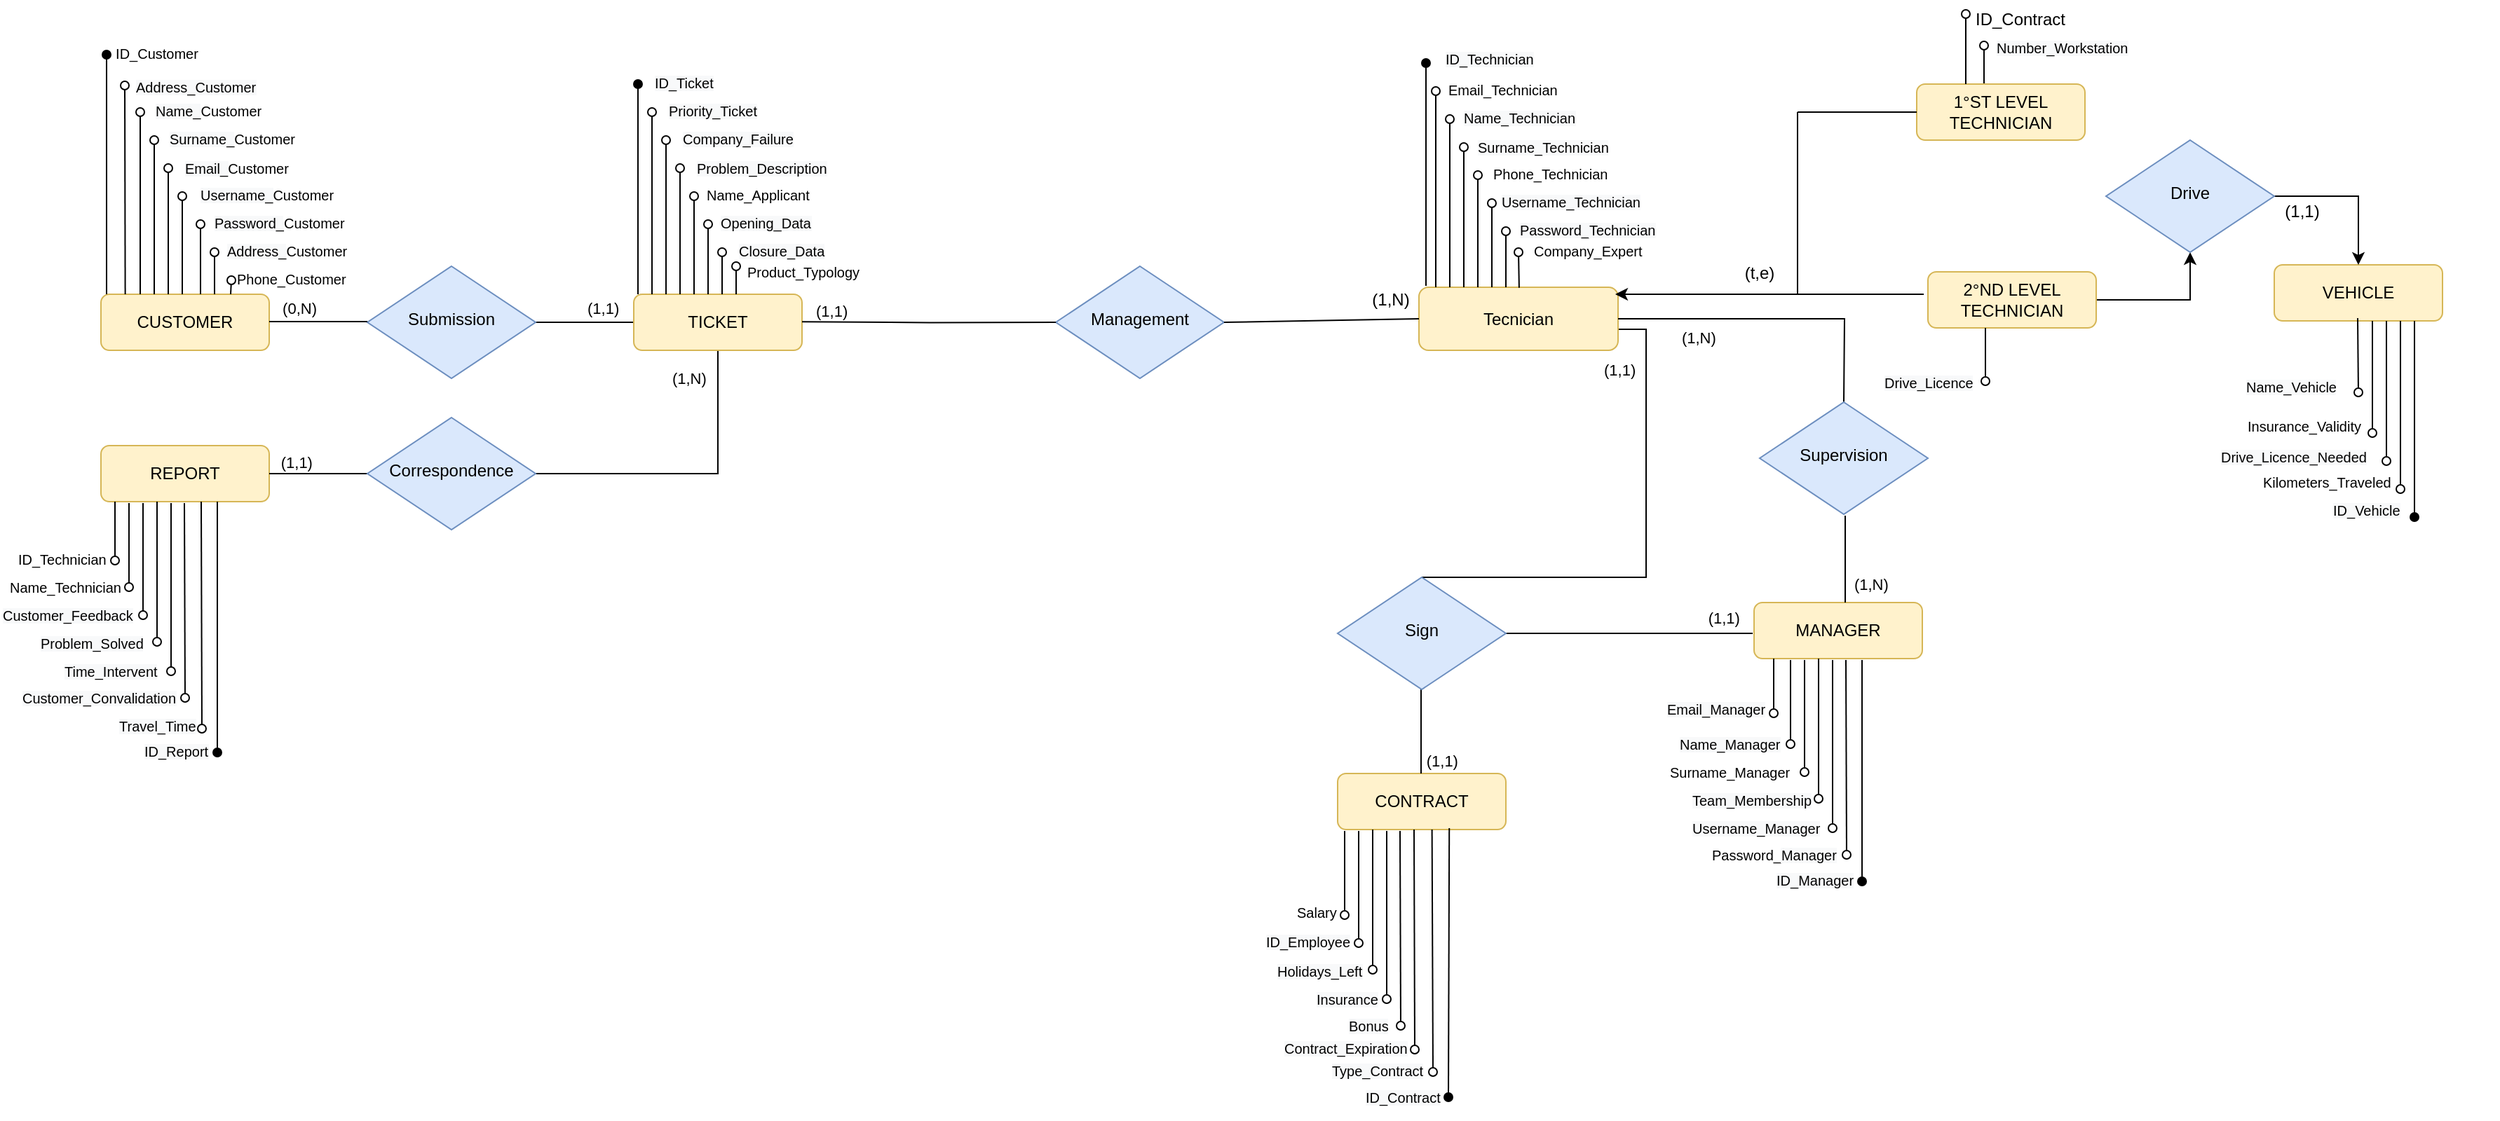<mxfile version="16.6.4" type="device"><diagram id="KNE0NedkxZD5v3AgV_Je" name="Page-1"><mxGraphModel dx="2696" dy="2253" grid="1" gridSize="10" guides="1" tooltips="1" connect="1" arrows="1" fold="1" page="1" pageScale="1" pageWidth="827" pageHeight="1169" math="0" shadow="0"><root><mxCell id="0"/><mxCell id="1" parent="0"/><mxCell id="kleP2GEnpIs_rn2Tjshj-1" value="CUSTOMER" style="rounded=1;whiteSpace=wrap;html=1;fontSize=12;glass=0;strokeWidth=1;shadow=0;fillColor=#fff2cc;strokeColor=#d6b656;" vertex="1" parent="1"><mxGeometry x="-20" y="190" width="120" height="40" as="geometry"/></mxCell><mxCell id="kleP2GEnpIs_rn2Tjshj-2" value="(1,1)" style="edgeStyle=orthogonalEdgeStyle;rounded=0;html=1;jettySize=auto;orthogonalLoop=1;fontSize=11;endArrow=none;endFill=0;endSize=8;strokeWidth=1;shadow=0;labelBackgroundColor=none;align=left;" edge="1" parent="1" source="kleP2GEnpIs_rn2Tjshj-3" target="kleP2GEnpIs_rn2Tjshj-9"><mxGeometry y="10" relative="1" as="geometry"><mxPoint as="offset"/></mxGeometry></mxCell><mxCell id="kleP2GEnpIs_rn2Tjshj-3" value="Submission" style="rhombus;whiteSpace=wrap;html=1;shadow=0;fontFamily=Helvetica;fontSize=12;align=center;strokeWidth=1;spacing=6;spacingTop=-4;fillColor=#dae8fc;strokeColor=#6c8ebf;" vertex="1" parent="1"><mxGeometry x="170" y="170" width="120" height="80" as="geometry"/></mxCell><mxCell id="kleP2GEnpIs_rn2Tjshj-4" value="REPORT" style="rounded=1;whiteSpace=wrap;html=1;fontSize=12;glass=0;strokeWidth=1;shadow=0;fillColor=#fff2cc;strokeColor=#d6b656;" vertex="1" parent="1"><mxGeometry x="-20" y="298" width="120" height="40" as="geometry"/></mxCell><mxCell id="kleP2GEnpIs_rn2Tjshj-5" style="edgeStyle=orthogonalEdgeStyle;rounded=0;orthogonalLoop=1;jettySize=auto;html=1;exitX=1;exitY=0.75;exitDx=0;exitDy=0;endArrow=none;endFill=0;entryX=0.5;entryY=0;entryDx=0;entryDy=0;" edge="1" parent="1" source="kleP2GEnpIs_rn2Tjshj-6" target="kleP2GEnpIs_rn2Tjshj-94"><mxGeometry relative="1" as="geometry"><mxPoint x="1091" y="383" as="targetPoint"/><Array as="points"><mxPoint x="1082" y="215"/><mxPoint x="1082" y="392"/></Array></mxGeometry></mxCell><mxCell id="kleP2GEnpIs_rn2Tjshj-6" value="Tecnician" style="rounded=1;whiteSpace=wrap;html=1;fontSize=12;glass=0;strokeWidth=1;shadow=0;fillColor=#fff2cc;strokeColor=#d6b656;" vertex="1" parent="1"><mxGeometry x="920" y="185" width="142" height="45" as="geometry"/></mxCell><mxCell id="kleP2GEnpIs_rn2Tjshj-7" value="&amp;nbsp; &amp;nbsp; &amp;nbsp; (1,N)" style="edgeStyle=orthogonalEdgeStyle;rounded=0;html=1;jettySize=auto;orthogonalLoop=1;fontSize=11;endArrow=none;endFill=0;endSize=8;strokeWidth=1;shadow=0;labelBackgroundColor=none;entryX=1;entryY=0.5;entryDx=0;entryDy=0;exitX=0.5;exitY=1;exitDx=0;exitDy=0;align=center;" edge="1" parent="1" source="kleP2GEnpIs_rn2Tjshj-9" target="kleP2GEnpIs_rn2Tjshj-11"><mxGeometry x="-0.817" y="-30" relative="1" as="geometry"><mxPoint as="offset"/><mxPoint x="420" y="260" as="sourcePoint"/><mxPoint x="420" y="290" as="targetPoint"/></mxGeometry></mxCell><mxCell id="kleP2GEnpIs_rn2Tjshj-8" value="&amp;nbsp; &amp;nbsp; &amp;nbsp; (1,1)" style="edgeStyle=orthogonalEdgeStyle;rounded=0;html=1;jettySize=auto;orthogonalLoop=1;fontSize=11;endArrow=none;endFill=0;endSize=8;strokeWidth=1;shadow=0;labelBackgroundColor=none;entryX=1;entryY=0.5;entryDx=0;entryDy=0;exitX=0;exitY=0.5;exitDx=0;exitDy=0;" edge="1" parent="1" source="kleP2GEnpIs_rn2Tjshj-11" target="kleP2GEnpIs_rn2Tjshj-4"><mxGeometry x="0.714" y="-8" relative="1" as="geometry"><mxPoint as="offset"/><mxPoint x="108.5" y="293" as="sourcePoint"/><mxPoint x="108.5" y="353" as="targetPoint"/></mxGeometry></mxCell><mxCell id="kleP2GEnpIs_rn2Tjshj-9" value="TICKET" style="rounded=1;whiteSpace=wrap;html=1;fontSize=12;glass=0;strokeWidth=1;shadow=0;fillColor=#fff2cc;strokeColor=#d6b656;" vertex="1" parent="1"><mxGeometry x="360" y="190" width="120" height="40" as="geometry"/></mxCell><mxCell id="kleP2GEnpIs_rn2Tjshj-10" value="Management" style="rhombus;whiteSpace=wrap;html=1;shadow=0;fontFamily=Helvetica;fontSize=12;align=center;strokeWidth=1;spacing=6;spacingTop=-4;fillColor=#dae8fc;strokeColor=#6c8ebf;" vertex="1" parent="1"><mxGeometry x="661" y="170" width="120" height="80" as="geometry"/></mxCell><mxCell id="kleP2GEnpIs_rn2Tjshj-11" value="Correspondence" style="rhombus;whiteSpace=wrap;html=1;shadow=0;fontFamily=Helvetica;fontSize=12;align=center;strokeWidth=1;spacing=6;spacingTop=-4;fillColor=#dae8fc;strokeColor=#6c8ebf;" vertex="1" parent="1"><mxGeometry x="170" y="278" width="120" height="80" as="geometry"/></mxCell><mxCell id="kleP2GEnpIs_rn2Tjshj-12" value="(0,N)" style="edgeStyle=orthogonalEdgeStyle;rounded=0;html=1;jettySize=auto;orthogonalLoop=1;fontSize=11;endArrow=none;endFill=0;endSize=8;strokeWidth=1;shadow=0;labelBackgroundColor=none;align=right;verticalAlign=middle;horizontal=1;" edge="1" parent="1"><mxGeometry y="10" relative="1" as="geometry"><mxPoint as="offset"/><mxPoint x="100" y="209.5" as="sourcePoint"/><mxPoint x="170" y="209.5" as="targetPoint"/></mxGeometry></mxCell><mxCell id="kleP2GEnpIs_rn2Tjshj-13" value="" style="endArrow=oval;html=1;align=left;exitX=0;exitY=0;exitDx=0;exitDy=0;startArrow=none;startFill=0;rounded=0;endFill=1;" edge="1" parent="1"><mxGeometry width="50" height="50" relative="1" as="geometry"><mxPoint x="363" y="190" as="sourcePoint"/><mxPoint x="363" y="40" as="targetPoint"/></mxGeometry></mxCell><mxCell id="kleP2GEnpIs_rn2Tjshj-14" value="" style="endArrow=oval;html=1;align=left;exitX=0;exitY=0;exitDx=0;exitDy=0;startArrow=none;startFill=0;rounded=0;endFill=0;" edge="1" parent="1"><mxGeometry width="50" height="50" relative="1" as="geometry"><mxPoint x="373" y="190" as="sourcePoint"/><mxPoint x="373" y="60" as="targetPoint"/></mxGeometry></mxCell><mxCell id="kleP2GEnpIs_rn2Tjshj-15" value="" style="endArrow=oval;html=1;align=left;exitX=0;exitY=0;exitDx=0;exitDy=0;startArrow=none;startFill=0;rounded=0;endFill=0;" edge="1" parent="1"><mxGeometry width="50" height="50" relative="1" as="geometry"><mxPoint x="383" y="190" as="sourcePoint"/><mxPoint x="383" y="80" as="targetPoint"/></mxGeometry></mxCell><mxCell id="kleP2GEnpIs_rn2Tjshj-16" value="" style="endArrow=oval;html=1;align=left;exitX=0;exitY=0;exitDx=0;exitDy=0;startArrow=none;startFill=0;rounded=0;endFill=0;" edge="1" parent="1"><mxGeometry width="50" height="50" relative="1" as="geometry"><mxPoint x="393" y="190" as="sourcePoint"/><mxPoint x="393" y="100" as="targetPoint"/></mxGeometry></mxCell><mxCell id="kleP2GEnpIs_rn2Tjshj-17" value="" style="endArrow=oval;html=1;align=left;exitX=0;exitY=0;exitDx=0;exitDy=0;startArrow=none;startFill=0;rounded=0;endFill=0;" edge="1" parent="1"><mxGeometry width="50" height="50" relative="1" as="geometry"><mxPoint x="403" y="190" as="sourcePoint"/><mxPoint x="403" y="120" as="targetPoint"/></mxGeometry></mxCell><mxCell id="kleP2GEnpIs_rn2Tjshj-18" value="" style="endArrow=oval;html=1;align=left;exitX=0;exitY=0;exitDx=0;exitDy=0;startArrow=none;startFill=0;rounded=0;endFill=1;" edge="1" parent="1"><mxGeometry width="50" height="50" relative="1" as="geometry"><mxPoint x="925" y="184" as="sourcePoint"/><mxPoint x="925" y="25" as="targetPoint"/></mxGeometry></mxCell><mxCell id="kleP2GEnpIs_rn2Tjshj-19" value="" style="endArrow=oval;html=1;align=left;exitX=0;exitY=0;exitDx=0;exitDy=0;startArrow=none;startFill=0;rounded=0;endFill=0;" edge="1" parent="1"><mxGeometry width="50" height="50" relative="1" as="geometry"><mxPoint x="932" y="185" as="sourcePoint"/><mxPoint x="932" y="45" as="targetPoint"/></mxGeometry></mxCell><mxCell id="kleP2GEnpIs_rn2Tjshj-20" value="" style="endArrow=oval;html=1;align=left;exitX=0;exitY=0;exitDx=0;exitDy=0;startArrow=none;startFill=0;rounded=0;endFill=0;" edge="1" parent="1"><mxGeometry width="50" height="50" relative="1" as="geometry"><mxPoint x="942" y="185" as="sourcePoint"/><mxPoint x="942" y="65" as="targetPoint"/></mxGeometry></mxCell><mxCell id="kleP2GEnpIs_rn2Tjshj-21" value="" style="endArrow=oval;html=1;align=left;exitX=0;exitY=0;exitDx=0;exitDy=0;startArrow=none;startFill=0;rounded=0;endFill=0;" edge="1" parent="1"><mxGeometry width="50" height="50" relative="1" as="geometry"><mxPoint x="952" y="185" as="sourcePoint"/><mxPoint x="952" y="85" as="targetPoint"/></mxGeometry></mxCell><mxCell id="kleP2GEnpIs_rn2Tjshj-22" value="" style="endArrow=oval;html=1;align=left;exitX=0;exitY=0;exitDx=0;exitDy=0;startArrow=none;startFill=0;rounded=0;endFill=0;" edge="1" parent="1"><mxGeometry width="50" height="50" relative="1" as="geometry"><mxPoint x="962" y="185" as="sourcePoint"/><mxPoint x="962" y="105" as="targetPoint"/></mxGeometry></mxCell><mxCell id="kleP2GEnpIs_rn2Tjshj-23" value="" style="endArrow=oval;html=1;align=left;exitX=0;exitY=0;exitDx=0;exitDy=0;startArrow=none;startFill=0;rounded=0;endFill=1;" edge="1" parent="1"><mxGeometry width="50" height="50" relative="1" as="geometry"><mxPoint x="-16" y="190" as="sourcePoint"/><mxPoint x="-16" y="19" as="targetPoint"/></mxGeometry></mxCell><mxCell id="kleP2GEnpIs_rn2Tjshj-24" value="" style="endArrow=oval;html=1;align=left;exitX=0;exitY=0;exitDx=0;exitDy=0;startArrow=none;startFill=0;rounded=0;endFill=0;" edge="1" parent="1"><mxGeometry width="50" height="50" relative="1" as="geometry"><mxPoint x="8" y="190" as="sourcePoint"/><mxPoint x="8" y="60" as="targetPoint"/></mxGeometry></mxCell><mxCell id="kleP2GEnpIs_rn2Tjshj-25" value="" style="endArrow=oval;html=1;align=left;exitX=0;exitY=0;exitDx=0;exitDy=0;startArrow=none;startFill=0;rounded=0;endFill=0;" edge="1" parent="1"><mxGeometry width="50" height="50" relative="1" as="geometry"><mxPoint x="18" y="190" as="sourcePoint"/><mxPoint x="18" y="80" as="targetPoint"/></mxGeometry></mxCell><mxCell id="kleP2GEnpIs_rn2Tjshj-26" value="" style="endArrow=oval;html=1;align=left;exitX=0;exitY=0;exitDx=0;exitDy=0;startArrow=none;startFill=0;rounded=0;endFill=0;" edge="1" parent="1"><mxGeometry width="50" height="50" relative="1" as="geometry"><mxPoint x="28" y="190" as="sourcePoint"/><mxPoint x="28" y="100" as="targetPoint"/></mxGeometry></mxCell><mxCell id="kleP2GEnpIs_rn2Tjshj-27" value="" style="endArrow=oval;html=1;align=left;exitX=0;exitY=0;exitDx=0;exitDy=0;startArrow=none;startFill=0;rounded=0;endFill=0;" edge="1" parent="1"><mxGeometry width="50" height="50" relative="1" as="geometry"><mxPoint x="38" y="190" as="sourcePoint"/><mxPoint x="38" y="120" as="targetPoint"/></mxGeometry></mxCell><mxCell id="kleP2GEnpIs_rn2Tjshj-28" value="" style="endArrow=oval;html=1;align=left;exitX=0;exitY=0;exitDx=0;exitDy=0;startArrow=none;startFill=0;rounded=0;endFill=0;" edge="1" parent="1"><mxGeometry width="50" height="50" relative="1" as="geometry"><mxPoint x="51" y="190" as="sourcePoint"/><mxPoint x="51" y="140" as="targetPoint"/></mxGeometry></mxCell><mxCell id="kleP2GEnpIs_rn2Tjshj-29" value="" style="endArrow=oval;html=1;align=left;exitX=0;exitY=0;exitDx=0;exitDy=0;startArrow=none;startFill=0;rounded=0;endFill=0;" edge="1" parent="1"><mxGeometry width="50" height="50" relative="1" as="geometry"><mxPoint x="61" y="190" as="sourcePoint"/><mxPoint x="61" y="160" as="targetPoint"/></mxGeometry></mxCell><mxCell id="kleP2GEnpIs_rn2Tjshj-30" value="&lt;font style=&quot;font-size: 10px&quot;&gt;ID_Customer&lt;/font&gt;" style="text;html=1;strokeColor=none;fillColor=none;align=center;verticalAlign=middle;whiteSpace=wrap;rounded=0;" vertex="1" parent="1"><mxGeometry y="8" width="40" height="20" as="geometry"/></mxCell><mxCell id="kleP2GEnpIs_rn2Tjshj-31" value="&lt;span style=&quot;color: rgb(0 , 0 , 0) ; font-family: &amp;#34;helvetica&amp;#34; ; font-size: 10px ; font-style: normal ; font-weight: 400 ; letter-spacing: normal ; text-align: center ; text-indent: 0px ; text-transform: none ; word-spacing: 0px ; background-color: rgb(248 , 249 , 250) ; display: inline ; float: none&quot;&gt;Surname_&lt;/span&gt;&lt;span style=&quot;font-size: 10px ; text-align: center&quot;&gt;Customer&lt;/span&gt;" style="text;whiteSpace=wrap;html=1;" vertex="1" parent="1"><mxGeometry x="27" y="65" width="70" height="30" as="geometry"/></mxCell><mxCell id="kleP2GEnpIs_rn2Tjshj-32" value="&lt;span style=&quot;color: rgb(0 , 0 , 0) ; font-family: &amp;#34;helvetica&amp;#34; ; font-size: 10px ; font-style: normal ; font-weight: 400 ; letter-spacing: normal ; text-align: center ; text-indent: 0px ; text-transform: none ; word-spacing: 0px ; background-color: rgb(248 , 249 , 250) ; display: inline ; float: none&quot;&gt;Name_&lt;/span&gt;&lt;span style=&quot;font-size: 10px ; text-align: center&quot;&gt;Customer&lt;/span&gt;" style="text;whiteSpace=wrap;html=1;" vertex="1" parent="1"><mxGeometry x="17" y="45" width="70" height="30" as="geometry"/></mxCell><mxCell id="kleP2GEnpIs_rn2Tjshj-33" value="&lt;span style=&quot;color: rgb(0 , 0 , 0) ; font-family: &amp;#34;helvetica&amp;#34; ; font-size: 10px ; font-style: normal ; font-weight: 400 ; letter-spacing: normal ; text-align: center ; text-indent: 0px ; text-transform: none ; word-spacing: 0px ; background-color: rgb(248 , 249 , 250) ; display: inline ; float: none&quot;&gt;ID_Technician&lt;/span&gt;" style="text;whiteSpace=wrap;html=1;" vertex="1" parent="1"><mxGeometry x="937" y="8" width="70" height="30" as="geometry"/></mxCell><mxCell id="kleP2GEnpIs_rn2Tjshj-34" value="&lt;span style=&quot;color: rgb(0 , 0 , 0) ; font-family: &amp;#34;helvetica&amp;#34; ; font-size: 10px ; font-style: normal ; font-weight: 400 ; letter-spacing: normal ; text-align: center ; text-indent: 0px ; text-transform: none ; word-spacing: 0px ; background-color: rgb(248 , 249 , 250) ; display: inline ; float: none&quot;&gt;Email_&lt;/span&gt;&lt;span style=&quot;font-size: 10px ; text-align: center&quot;&gt;Customer&lt;/span&gt;" style="text;whiteSpace=wrap;html=1;" vertex="1" parent="1"><mxGeometry x="38" y="86" width="70" height="30" as="geometry"/></mxCell><mxCell id="kleP2GEnpIs_rn2Tjshj-35" value="&lt;span style=&quot;color: rgb(0 , 0 , 0) ; font-family: &amp;#34;helvetica&amp;#34; ; font-size: 10px ; font-style: normal ; font-weight: 400 ; letter-spacing: normal ; text-align: center ; text-indent: 0px ; text-transform: none ; word-spacing: 0px ; background-color: rgb(248 , 249 , 250) ; display: inline ; float: none&quot;&gt;ID_Report&lt;/span&gt;" style="text;whiteSpace=wrap;html=1;" vertex="1" parent="1"><mxGeometry x="9" y="502" width="70" height="30" as="geometry"/></mxCell><mxCell id="kleP2GEnpIs_rn2Tjshj-36" value="&lt;span style=&quot;color: rgb(0 , 0 , 0) ; font-family: &amp;#34;helvetica&amp;#34; ; font-size: 10px ; font-style: normal ; font-weight: 400 ; letter-spacing: normal ; text-align: center ; text-indent: 0px ; text-transform: none ; word-spacing: 0px ; background-color: rgb(248 , 249 , 250) ; display: inline ; float: none&quot;&gt;ID_Ticket&lt;/span&gt;" style="text;whiteSpace=wrap;html=1;" vertex="1" parent="1"><mxGeometry x="373" y="25" width="70" height="30" as="geometry"/></mxCell><mxCell id="kleP2GEnpIs_rn2Tjshj-37" value="&lt;span style=&quot;color: rgb(0 , 0 , 0) ; font-family: &amp;#34;helvetica&amp;#34; ; font-size: 10px ; font-style: normal ; font-weight: 400 ; letter-spacing: normal ; text-align: center ; text-indent: 0px ; text-transform: none ; word-spacing: 0px ; background-color: rgb(248 , 249 , 250) ; display: inline ; float: none&quot;&gt;Username_&lt;/span&gt;&lt;span style=&quot;font-size: 10px ; text-align: center&quot;&gt;Customer&lt;/span&gt;" style="text;whiteSpace=wrap;html=1;" vertex="1" parent="1"><mxGeometry x="49" y="105" width="90" height="30" as="geometry"/></mxCell><mxCell id="kleP2GEnpIs_rn2Tjshj-38" value="&lt;span style=&quot;color: rgb(0 , 0 , 0) ; font-family: &amp;#34;helvetica&amp;#34; ; font-size: 10px ; font-style: normal ; font-weight: 400 ; letter-spacing: normal ; text-align: center ; text-indent: 0px ; text-transform: none ; word-spacing: 0px ; background-color: rgb(248 , 249 , 250) ; display: inline ; float: none&quot;&gt;Priority_Ticket&lt;/span&gt;" style="text;whiteSpace=wrap;html=1;" vertex="1" parent="1"><mxGeometry x="383" y="45" width="90" height="30" as="geometry"/></mxCell><mxCell id="kleP2GEnpIs_rn2Tjshj-39" value="&lt;span style=&quot;color: rgb(0 , 0 , 0) ; font-family: &amp;#34;helvetica&amp;#34; ; font-size: 10px ; font-style: normal ; font-weight: 400 ; letter-spacing: normal ; text-align: center ; text-indent: 0px ; text-transform: none ; word-spacing: 0px ; background-color: rgb(248 , 249 , 250) ; display: inline ; float: none&quot;&gt;Company_Failure&lt;/span&gt;" style="text;whiteSpace=wrap;html=1;" vertex="1" parent="1"><mxGeometry x="393" y="65" width="90" height="30" as="geometry"/></mxCell><mxCell id="kleP2GEnpIs_rn2Tjshj-40" value="&lt;span style=&quot;color: rgb(0 , 0 , 0) ; font-family: &amp;#34;helvetica&amp;#34; ; font-size: 10px ; font-style: normal ; font-weight: 400 ; letter-spacing: normal ; text-align: center ; text-indent: 0px ; text-transform: none ; word-spacing: 0px ; background-color: rgb(248 , 249 , 250) ; display: inline ; float: none&quot;&gt;Password_&lt;/span&gt;&lt;span style=&quot;font-size: 10px ; text-align: center&quot;&gt;Customer&lt;/span&gt;" style="text;whiteSpace=wrap;html=1;" vertex="1" parent="1"><mxGeometry x="59" y="125" width="90" height="30" as="geometry"/></mxCell><mxCell id="kleP2GEnpIs_rn2Tjshj-41" value="&lt;span style=&quot;color: rgb(0 , 0 , 0) ; font-family: &amp;#34;helvetica&amp;#34; ; font-size: 10px ; font-style: normal ; font-weight: 400 ; letter-spacing: normal ; text-align: center ; text-indent: 0px ; text-transform: none ; word-spacing: 0px ; background-color: rgb(248 , 249 , 250) ; display: inline ; float: none&quot;&gt;Problem_Description&lt;/span&gt;" style="text;whiteSpace=wrap;html=1;" vertex="1" parent="1"><mxGeometry x="403" y="86" width="90" height="30" as="geometry"/></mxCell><mxCell id="kleP2GEnpIs_rn2Tjshj-42" value="&lt;div style=&quot;text-align: center&quot;&gt;&lt;font face=&quot;helvetica&quot;&gt;&lt;span style=&quot;font-size: 10px&quot;&gt;Name_Technician&lt;/span&gt;&lt;/font&gt;&lt;/div&gt;" style="text;whiteSpace=wrap;html=1;" vertex="1" parent="1"><mxGeometry x="-87.5" y="385" width="99" height="30" as="geometry"/></mxCell><mxCell id="kleP2GEnpIs_rn2Tjshj-43" value="&lt;span style=&quot;color: rgb(0 , 0 , 0) ; font-family: &amp;#34;helvetica&amp;#34; ; font-size: 10px ; font-style: normal ; font-weight: 400 ; letter-spacing: normal ; text-align: center ; text-indent: 0px ; text-transform: none ; word-spacing: 0px ; background-color: rgb(248 , 249 , 250) ; display: inline ; float: none&quot;&gt;Address_&lt;/span&gt;&lt;span style=&quot;font-size: 10px ; text-align: center&quot;&gt;Customer&lt;/span&gt;" style="text;whiteSpace=wrap;html=1;" vertex="1" parent="1"><mxGeometry x="68" y="145" width="110" height="30" as="geometry"/></mxCell><mxCell id="kleP2GEnpIs_rn2Tjshj-44" value="&lt;div style=&quot;text-align: center&quot;&gt;&lt;br&gt;&lt;/div&gt;" style="text;whiteSpace=wrap;html=1;" vertex="1" parent="1"><mxGeometry x="410" y="105" width="130" height="30" as="geometry"/></mxCell><mxCell id="kleP2GEnpIs_rn2Tjshj-45" value="&lt;span style=&quot;color: rgb(0 , 0 , 0) ; font-family: &amp;#34;helvetica&amp;#34; ; font-size: 10px ; font-style: normal ; font-weight: 400 ; letter-spacing: normal ; text-align: center ; text-indent: 0px ; text-transform: none ; word-spacing: 0px ; background-color: rgb(248 , 249 , 250) ; display: inline ; float: none&quot;&gt;Name_&lt;/span&gt;&lt;span style=&quot;font-family: &amp;#34;helvetica&amp;#34; ; font-size: 10px ; text-align: center ; background-color: rgb(248 , 249 , 250)&quot;&gt;Technician&lt;/span&gt;" style="text;whiteSpace=wrap;html=1;" vertex="1" parent="1"><mxGeometry x="950" y="50" width="90" height="30" as="geometry"/></mxCell><mxCell id="kleP2GEnpIs_rn2Tjshj-46" value="&lt;span style=&quot;color: rgb(0 , 0 , 0) ; font-family: &amp;#34;helvetica&amp;#34; ; font-size: 10px ; font-style: normal ; font-weight: 400 ; letter-spacing: normal ; text-align: center ; text-indent: 0px ; text-transform: none ; word-spacing: 0px ; background-color: rgb(248 , 249 , 250) ; display: inline ; float: none&quot;&gt;Surname_&lt;/span&gt;&lt;span style=&quot;font-family: &amp;#34;helvetica&amp;#34; ; font-size: 10px ; text-align: center ; background-color: rgb(248 , 249 , 250)&quot;&gt;Technician&lt;/span&gt;" style="text;whiteSpace=wrap;html=1;" vertex="1" parent="1"><mxGeometry x="960" y="71" width="90" height="30" as="geometry"/></mxCell><mxCell id="kleP2GEnpIs_rn2Tjshj-47" value="&lt;div style=&quot;text-align: center&quot;&gt;&lt;span style=&quot;font-size: 10px&quot;&gt;&lt;font face=&quot;helvetica&quot;&gt;Phone_Technician&lt;/font&gt;&lt;/span&gt;&lt;/div&gt;" style="text;whiteSpace=wrap;html=1;" vertex="1" parent="1"><mxGeometry x="971" y="90" width="90" height="30" as="geometry"/></mxCell><mxCell id="kleP2GEnpIs_rn2Tjshj-48" value="&lt;span style=&quot;color: rgb(0 , 0 , 0) ; font-family: &amp;#34;helvetica&amp;#34; ; font-size: 10px ; font-style: normal ; font-weight: 400 ; letter-spacing: normal ; text-align: center ; text-indent: 0px ; text-transform: none ; word-spacing: 0px ; background-color: rgb(248 , 249 , 250) ; display: inline ; float: none&quot;&gt;Customer_Feedback&lt;/span&gt;" style="text;whiteSpace=wrap;html=1;" vertex="1" parent="1"><mxGeometry x="-92" y="405" width="114" height="30" as="geometry"/></mxCell><mxCell id="kleP2GEnpIs_rn2Tjshj-49" value="&lt;span style=&quot;color: rgb(0 , 0 , 0) ; font-family: &amp;#34;helvetica&amp;#34; ; font-size: 10px ; font-style: normal ; font-weight: 400 ; letter-spacing: normal ; text-align: center ; text-indent: 0px ; text-transform: none ; word-spacing: 0px ; background-color: rgb(248 , 249 , 250) ; display: inline ; float: none&quot;&gt;Customer_Convalidation&lt;/span&gt;" style="text;whiteSpace=wrap;html=1;" vertex="1" parent="1"><mxGeometry x="-78" y="464" width="100" height="30" as="geometry"/></mxCell><mxCell id="kleP2GEnpIs_rn2Tjshj-50" value="&lt;span style=&quot;color: rgb(0 , 0 , 0) ; font-family: &amp;#34;helvetica&amp;#34; ; font-size: 10px ; font-style: normal ; font-weight: 400 ; letter-spacing: normal ; text-align: center ; text-indent: 0px ; text-transform: none ; word-spacing: 0px ; background-color: rgb(248 , 249 , 250) ; display: inline ; float: none&quot;&gt;Problem_Solved&lt;/span&gt;" style="text;whiteSpace=wrap;html=1;" vertex="1" parent="1"><mxGeometry x="-65" y="425" width="93" height="30" as="geometry"/></mxCell><mxCell id="kleP2GEnpIs_rn2Tjshj-51" value="" style="endArrow=oval;html=1;align=left;exitX=0;exitY=0;exitDx=0;exitDy=0;startArrow=none;startFill=0;rounded=0;endFill=0;" edge="1" parent="1"><mxGeometry width="50" height="50" relative="1" as="geometry"><mxPoint x="72.5" y="190" as="sourcePoint"/><mxPoint x="73" y="180" as="targetPoint"/></mxGeometry></mxCell><mxCell id="kleP2GEnpIs_rn2Tjshj-52" value="&lt;div style=&quot;text-align: center&quot;&gt;&lt;span style=&quot;font-size: 10px&quot;&gt;&lt;font face=&quot;helvetica&quot;&gt;Phone_Customer&lt;/font&gt;&lt;/span&gt;&lt;/div&gt;" style="text;whiteSpace=wrap;html=1;" vertex="1" parent="1"><mxGeometry x="75" y="165" width="110" height="30" as="geometry"/></mxCell><mxCell id="kleP2GEnpIs_rn2Tjshj-53" value="&lt;div style=&quot;text-align: center&quot;&gt;&lt;font face=&quot;helvetica&quot;&gt;&lt;span style=&quot;font-size: 10px&quot;&gt;Name_Applicant&lt;/span&gt;&lt;/font&gt;&lt;/div&gt;" style="text;whiteSpace=wrap;html=1;" vertex="1" parent="1"><mxGeometry x="410" y="105" width="130" height="30" as="geometry"/></mxCell><mxCell id="kleP2GEnpIs_rn2Tjshj-54" value="&lt;span style=&quot;color: rgb(0 , 0 , 0) ; font-family: &amp;#34;helvetica&amp;#34; ; font-size: 10px ; font-style: normal ; font-weight: 400 ; letter-spacing: normal ; text-align: center ; text-indent: 0px ; text-transform: none ; word-spacing: 0px ; background-color: rgb(248 , 249 , 250) ; display: inline ; float: none&quot;&gt;Time_Intervent&lt;/span&gt;" style="text;whiteSpace=wrap;html=1;" vertex="1" parent="1"><mxGeometry x="-48" y="445" width="107" height="30" as="geometry"/></mxCell><mxCell id="kleP2GEnpIs_rn2Tjshj-55" value="" style="endArrow=oval;html=1;align=left;startArrow=none;startFill=0;rounded=0;endFill=0;" edge="1" parent="1"><mxGeometry width="50" height="50" relative="1" as="geometry"><mxPoint x="413" y="190" as="sourcePoint"/><mxPoint x="413" y="140" as="targetPoint"/></mxGeometry></mxCell><mxCell id="kleP2GEnpIs_rn2Tjshj-56" value="" style="endArrow=oval;html=1;align=left;startArrow=none;startFill=0;rounded=0;endFill=0;" edge="1" parent="1"><mxGeometry width="50" height="50" relative="1" as="geometry"><mxPoint x="423" y="190" as="sourcePoint"/><mxPoint x="423" y="160" as="targetPoint"/></mxGeometry></mxCell><mxCell id="kleP2GEnpIs_rn2Tjshj-57" value="&lt;div style=&quot;text-align: center&quot;&gt;&lt;font face=&quot;helvetica&quot;&gt;&lt;span style=&quot;font-size: 10px ; background-color: rgb(248 , 249 , 250)&quot;&gt;Opening_Data&lt;/span&gt;&lt;/font&gt;&lt;/div&gt;" style="text;whiteSpace=wrap;html=1;" vertex="1" parent="1"><mxGeometry x="420" y="125" width="130" height="30" as="geometry"/></mxCell><mxCell id="kleP2GEnpIs_rn2Tjshj-58" value="&lt;div style=&quot;text-align: center&quot;&gt;&lt;font face=&quot;helvetica&quot;&gt;&lt;span style=&quot;font-size: 10px ; background-color: rgb(248 , 249 , 250)&quot;&gt;Closure_Data&lt;/span&gt;&lt;/font&gt;&lt;/div&gt;" style="text;whiteSpace=wrap;html=1;" vertex="1" parent="1"><mxGeometry x="433" y="145" width="90" height="30" as="geometry"/></mxCell><mxCell id="kleP2GEnpIs_rn2Tjshj-59" value="MANAGER" style="rounded=1;whiteSpace=wrap;html=1;fontSize=12;glass=0;strokeWidth=1;shadow=0;fillColor=#fff2cc;strokeColor=#d6b656;" vertex="1" parent="1"><mxGeometry x="1159" y="410" width="120" height="40" as="geometry"/></mxCell><mxCell id="kleP2GEnpIs_rn2Tjshj-60" value="" style="endArrow=oval;html=1;align=left;startArrow=none;startFill=0;rounded=0;endFill=0;" edge="1" parent="1"><mxGeometry width="50" height="50" relative="1" as="geometry"><mxPoint x="1224.5" y="451" as="sourcePoint"/><mxPoint x="1225" y="590" as="targetPoint"/></mxGeometry></mxCell><mxCell id="kleP2GEnpIs_rn2Tjshj-61" value="&amp;nbsp; &amp;nbsp; &amp;nbsp; (1,N)" style="edgeStyle=orthogonalEdgeStyle;rounded=0;html=1;jettySize=auto;orthogonalLoop=1;fontSize=11;endArrow=none;endFill=0;endSize=8;strokeWidth=1;shadow=0;labelBackgroundColor=none;entryX=0.5;entryY=0;entryDx=0;entryDy=0;exitX=1;exitY=0.5;exitDx=0;exitDy=0;align=center;" edge="1" parent="1" source="kleP2GEnpIs_rn2Tjshj-6"><mxGeometry x="-0.565" y="-12" relative="1" as="geometry"><mxPoint y="1" as="offset"/><mxPoint x="1223" y="207" as="sourcePoint"/><mxPoint x="1223" y="267" as="targetPoint"/></mxGeometry></mxCell><mxCell id="kleP2GEnpIs_rn2Tjshj-62" value="&amp;nbsp; &amp;nbsp; &amp;nbsp; (1,N)" style="edgeStyle=orthogonalEdgeStyle;rounded=0;html=1;jettySize=auto;orthogonalLoop=1;fontSize=11;endArrow=none;endFill=0;endSize=8;strokeWidth=1;shadow=0;labelBackgroundColor=none;" edge="1" parent="1"><mxGeometry x="0.564" y="9" relative="1" as="geometry"><mxPoint as="offset"/><mxPoint x="1224" y="348" as="sourcePoint"/><mxPoint x="1224" y="410" as="targetPoint"/><Array as="points"><mxPoint x="1224" y="370"/><mxPoint x="1224" y="370"/></Array></mxGeometry></mxCell><mxCell id="kleP2GEnpIs_rn2Tjshj-63" value="Supervision" style="rhombus;whiteSpace=wrap;html=1;shadow=0;fontFamily=Helvetica;fontSize=12;align=center;strokeWidth=1;spacing=6;spacingTop=-4;fillColor=#dae8fc;strokeColor=#6c8ebf;" vertex="1" parent="1"><mxGeometry x="1163" y="267" width="120" height="80" as="geometry"/></mxCell><mxCell id="kleP2GEnpIs_rn2Tjshj-64" value="" style="endArrow=oval;html=1;align=left;exitX=0;exitY=1;exitDx=0;exitDy=0;startArrow=none;startFill=0;rounded=0;endFill=0;" edge="1" parent="1"><mxGeometry width="50" height="50" relative="1" as="geometry"><mxPoint x="1185" y="451" as="sourcePoint"/><mxPoint x="1185" y="511" as="targetPoint"/></mxGeometry></mxCell><mxCell id="kleP2GEnpIs_rn2Tjshj-65" value="" style="endArrow=oval;html=1;align=left;exitX=0;exitY=1;exitDx=0;exitDy=0;startArrow=none;startFill=0;rounded=0;endFill=0;" edge="1" parent="1"><mxGeometry width="50" height="50" relative="1" as="geometry"><mxPoint x="1195" y="451" as="sourcePoint"/><mxPoint x="1195" y="531" as="targetPoint"/></mxGeometry></mxCell><mxCell id="kleP2GEnpIs_rn2Tjshj-66" value="" style="endArrow=oval;html=1;align=left;startArrow=none;startFill=0;rounded=0;endFill=0;" edge="1" parent="1"><mxGeometry width="50" height="50" relative="1" as="geometry"><mxPoint x="1215" y="451" as="sourcePoint"/><mxPoint x="1215" y="571" as="targetPoint"/></mxGeometry></mxCell><mxCell id="kleP2GEnpIs_rn2Tjshj-67" value="" style="endArrow=oval;html=1;align=left;startArrow=none;startFill=0;rounded=0;endFill=0;" edge="1" parent="1"><mxGeometry width="50" height="50" relative="1" as="geometry"><mxPoint x="1205" y="450" as="sourcePoint"/><mxPoint x="1205" y="550" as="targetPoint"/></mxGeometry></mxCell><mxCell id="kleP2GEnpIs_rn2Tjshj-68" value="&lt;span style=&quot;color: rgb(0 , 0 , 0) ; font-family: &amp;#34;helvetica&amp;#34; ; font-size: 10px ; font-style: normal ; font-weight: 400 ; letter-spacing: normal ; text-align: center ; text-indent: 0px ; text-transform: none ; word-spacing: 0px ; background-color: rgb(248 , 249 , 250) ; display: inline ; float: none&quot;&gt;Name_Manager&lt;/span&gt;" style="text;whiteSpace=wrap;html=1;" vertex="1" parent="1"><mxGeometry x="1104" y="497" width="100" height="30" as="geometry"/></mxCell><mxCell id="kleP2GEnpIs_rn2Tjshj-69" value="&lt;div style=&quot;text-align: center&quot;&gt;&lt;span style=&quot;font-size: 10px&quot;&gt;&lt;font face=&quot;helvetica&quot;&gt;Surname_Manager&lt;/font&gt;&lt;/span&gt;&lt;/div&gt;" style="text;whiteSpace=wrap;html=1;" vertex="1" parent="1"><mxGeometry x="1097" y="517" width="100" height="30" as="geometry"/></mxCell><mxCell id="kleP2GEnpIs_rn2Tjshj-70" value="&lt;span style=&quot;color: rgb(0 , 0 , 0) ; font-family: &amp;#34;helvetica&amp;#34; ; font-size: 10px ; font-style: normal ; font-weight: 400 ; letter-spacing: normal ; text-align: center ; text-indent: 0px ; text-transform: none ; word-spacing: 0px ; background-color: rgb(248 , 249 , 250) ; display: inline ; float: none&quot;&gt;Team_Membership&lt;/span&gt;" style="text;whiteSpace=wrap;html=1;" vertex="1" parent="1"><mxGeometry x="1113" y="537" width="100" height="30" as="geometry"/></mxCell><mxCell id="kleP2GEnpIs_rn2Tjshj-71" value="&lt;span style=&quot;font-family: &amp;#34;helvetica&amp;#34; ; font-size: 10px ; text-align: center&quot;&gt;Password_&lt;/span&gt;&lt;span style=&quot;font-family: &amp;#34;helvetica&amp;#34; ; font-size: 10px ; text-align: center ; background-color: rgb(248 , 249 , 250)&quot;&gt;Manager&lt;/span&gt;" style="text;whiteSpace=wrap;html=1;" vertex="1" parent="1"><mxGeometry x="1127" y="576" width="100" height="30" as="geometry"/></mxCell><mxCell id="kleP2GEnpIs_rn2Tjshj-72" value="&lt;span style=&quot;color: rgb(0 , 0 , 0) ; font-family: &amp;#34;helvetica&amp;#34; ; font-size: 10px ; font-style: normal ; font-weight: 400 ; letter-spacing: normal ; text-align: center ; text-indent: 0px ; text-transform: none ; word-spacing: 0px ; background-color: rgb(248 , 249 , 250) ; display: inline ; float: none&quot;&gt;Username_&lt;/span&gt;&lt;span style=&quot;font-family: &amp;#34;helvetica&amp;#34; ; font-size: 10px ; text-align: center ; background-color: rgb(248 , 249 , 250)&quot;&gt;Manager&lt;/span&gt;" style="text;whiteSpace=wrap;html=1;" vertex="1" parent="1"><mxGeometry x="1113" y="557" width="100" height="30" as="geometry"/></mxCell><mxCell id="kleP2GEnpIs_rn2Tjshj-73" value="&lt;span style=&quot;color: rgb(0 , 0 , 0) ; font-family: &amp;#34;helvetica&amp;#34; ; font-size: 10px ; font-style: normal ; font-weight: 400 ; letter-spacing: normal ; text-align: center ; text-indent: 0px ; text-transform: none ; word-spacing: 0px ; background-color: rgb(248 , 249 , 250) ; display: inline ; float: none&quot;&gt;Username_&lt;/span&gt;&lt;span style=&quot;font-family: &amp;#34;helvetica&amp;#34; ; font-size: 10px ; text-align: center ; background-color: rgb(248 , 249 , 250)&quot;&gt;Technician&lt;/span&gt;" style="text;whiteSpace=wrap;html=1;" vertex="1" parent="1"><mxGeometry x="977" y="110" width="120" height="30" as="geometry"/></mxCell><mxCell id="kleP2GEnpIs_rn2Tjshj-74" value="&lt;span style=&quot;color: rgb(0 , 0 , 0) ; font-family: &amp;#34;helvetica&amp;#34; ; font-size: 10px ; font-style: normal ; font-weight: 400 ; letter-spacing: normal ; text-align: center ; text-indent: 0px ; text-transform: none ; word-spacing: 0px ; background-color: rgb(248 , 249 , 250) ; display: inline ; float: none&quot;&gt;Password_&lt;/span&gt;&lt;span style=&quot;font-family: &amp;#34;helvetica&amp;#34; ; font-size: 10px ; text-align: center ; background-color: rgb(248 , 249 , 250)&quot;&gt;Technician&lt;/span&gt;" style="text;whiteSpace=wrap;html=1;" vertex="1" parent="1"><mxGeometry x="990" y="130" width="120" height="30" as="geometry"/></mxCell><mxCell id="kleP2GEnpIs_rn2Tjshj-75" value="" style="endArrow=oval;html=1;align=left;exitX=0;exitY=0;exitDx=0;exitDy=0;startArrow=none;startFill=0;rounded=0;endFill=0;" edge="1" parent="1"><mxGeometry width="50" height="50" relative="1" as="geometry"><mxPoint x="972" y="185" as="sourcePoint"/><mxPoint x="972" y="125" as="targetPoint"/></mxGeometry></mxCell><mxCell id="kleP2GEnpIs_rn2Tjshj-76" value="" style="endArrow=oval;html=1;align=left;startArrow=none;startFill=0;rounded=0;endFill=0;" edge="1" parent="1"><mxGeometry width="50" height="50" relative="1" as="geometry"><mxPoint x="982" y="185" as="sourcePoint"/><mxPoint x="982" y="145" as="targetPoint"/></mxGeometry></mxCell><mxCell id="kleP2GEnpIs_rn2Tjshj-77" value="" style="endArrow=oval;html=1;align=left;startArrow=none;startFill=0;rounded=0;endFill=1;" edge="1" parent="1"><mxGeometry width="50" height="50" relative="1" as="geometry"><mxPoint x="1236" y="451" as="sourcePoint"/><mxPoint x="1236" y="609" as="targetPoint"/></mxGeometry></mxCell><mxCell id="kleP2GEnpIs_rn2Tjshj-78" value="&lt;span style=&quot;color: rgb(0 , 0 , 0) ; font-family: &amp;#34;helvetica&amp;#34; ; font-size: 10px ; font-style: normal ; font-weight: 400 ; letter-spacing: normal ; text-align: center ; text-indent: 0px ; text-transform: none ; word-spacing: 0px ; background-color: rgb(248 , 249 , 250) ; display: inline ; float: none&quot;&gt;ID_&lt;/span&gt;&lt;span style=&quot;font-family: &amp;#34;helvetica&amp;#34; ; font-size: 10px ; text-align: center ; background-color: rgb(248 , 249 , 250)&quot;&gt;Manager&lt;/span&gt;" style="text;whiteSpace=wrap;html=1;" vertex="1" parent="1"><mxGeometry x="1173" y="594" width="96" height="30" as="geometry"/></mxCell><mxCell id="kleP2GEnpIs_rn2Tjshj-79" value="" style="endArrow=oval;html=1;align=left;startArrow=none;startFill=0;rounded=0;endFill=0;" edge="1" parent="1"><mxGeometry width="50" height="50" relative="1" as="geometry"><mxPoint x="39.5" y="339" as="sourcePoint"/><mxPoint x="40" y="478" as="targetPoint"/></mxGeometry></mxCell><mxCell id="kleP2GEnpIs_rn2Tjshj-80" value="" style="endArrow=oval;html=1;align=left;exitX=0;exitY=1;exitDx=0;exitDy=0;startArrow=none;startFill=0;rounded=0;endFill=0;" edge="1" parent="1"><mxGeometry width="50" height="50" relative="1" as="geometry"><mxPoint y="339" as="sourcePoint"/><mxPoint y="399" as="targetPoint"/></mxGeometry></mxCell><mxCell id="kleP2GEnpIs_rn2Tjshj-81" value="" style="endArrow=oval;html=1;align=left;exitX=0;exitY=1;exitDx=0;exitDy=0;startArrow=none;startFill=0;rounded=0;endFill=0;" edge="1" parent="1"><mxGeometry width="50" height="50" relative="1" as="geometry"><mxPoint x="10" y="339" as="sourcePoint"/><mxPoint x="10" y="419" as="targetPoint"/></mxGeometry></mxCell><mxCell id="kleP2GEnpIs_rn2Tjshj-82" value="" style="endArrow=oval;html=1;align=left;startArrow=none;startFill=0;rounded=0;endFill=0;" edge="1" parent="1"><mxGeometry width="50" height="50" relative="1" as="geometry"><mxPoint x="30" y="339" as="sourcePoint"/><mxPoint x="30" y="459" as="targetPoint"/></mxGeometry></mxCell><mxCell id="kleP2GEnpIs_rn2Tjshj-83" value="" style="endArrow=oval;html=1;align=left;startArrow=none;startFill=0;rounded=0;endFill=0;" edge="1" parent="1"><mxGeometry width="50" height="50" relative="1" as="geometry"><mxPoint x="20" y="338" as="sourcePoint"/><mxPoint x="20" y="438" as="targetPoint"/></mxGeometry></mxCell><mxCell id="kleP2GEnpIs_rn2Tjshj-84" value="" style="endArrow=oval;html=1;align=left;startArrow=none;startFill=0;rounded=0;endFill=1;" edge="1" parent="1"><mxGeometry width="50" height="50" relative="1" as="geometry"><mxPoint x="63" y="338" as="sourcePoint"/><mxPoint x="63" y="517" as="targetPoint"/></mxGeometry></mxCell><mxCell id="kleP2GEnpIs_rn2Tjshj-85" value="" style="endArrow=oval;html=1;align=left;exitX=0;exitY=0;exitDx=0;exitDy=0;startArrow=none;startFill=0;rounded=0;endFill=0;" edge="1" parent="1"><mxGeometry width="50" height="50" relative="1" as="geometry"><mxPoint x="1323" y="73.5" as="sourcePoint"/><mxPoint x="1323" y="12.5" as="targetPoint"/></mxGeometry></mxCell><mxCell id="kleP2GEnpIs_rn2Tjshj-86" value="&lt;span style=&quot;color: rgb(0 , 0 , 0) ; font-family: &amp;#34;helvetica&amp;#34; ; font-size: 10px ; font-style: normal ; font-weight: 400 ; letter-spacing: normal ; text-align: center ; text-indent: 0px ; text-transform: none ; word-spacing: 0px ; background-color: rgb(248 , 249 , 250) ; display: inline ; float: none&quot;&gt;Number_Workstation&lt;/span&gt;" style="text;whiteSpace=wrap;html=1;" vertex="1" parent="1"><mxGeometry x="1330" width="90" height="30" as="geometry"/></mxCell><mxCell id="kleP2GEnpIs_rn2Tjshj-87" value="" style="edgeStyle=orthogonalEdgeStyle;rounded=0;orthogonalLoop=1;jettySize=auto;html=1;" edge="1" parent="1" source="kleP2GEnpIs_rn2Tjshj-88" target="kleP2GEnpIs_rn2Tjshj-124"><mxGeometry relative="1" as="geometry"/></mxCell><mxCell id="kleP2GEnpIs_rn2Tjshj-88" value="2°ND LEVEL TECHNICIAN" style="rounded=1;whiteSpace=wrap;html=1;fontSize=12;glass=0;strokeWidth=1;shadow=0;fillColor=#fff2cc;strokeColor=#d6b656;" vertex="1" parent="1"><mxGeometry x="1283" y="174" width="120" height="40" as="geometry"/></mxCell><mxCell id="kleP2GEnpIs_rn2Tjshj-89" value="(1,1)" style="edgeStyle=orthogonalEdgeStyle;rounded=0;html=1;jettySize=auto;orthogonalLoop=1;fontSize=11;endArrow=none;endFill=0;endSize=8;strokeWidth=1;shadow=0;labelBackgroundColor=none;align=left;entryX=0;entryY=0.5;entryDx=0;entryDy=0;" edge="1" parent="1" target="kleP2GEnpIs_rn2Tjshj-10"><mxGeometry x="-0.912" y="8" relative="1" as="geometry"><mxPoint as="offset"/><mxPoint x="480.0" y="209.66" as="sourcePoint"/><mxPoint x="550" y="209.66" as="targetPoint"/></mxGeometry></mxCell><mxCell id="kleP2GEnpIs_rn2Tjshj-90" value="&lt;div style=&quot;text-align: center&quot;&gt;&lt;span style=&quot;font-family: &amp;#34;helvetica&amp;#34; ; font-size: 10px&quot;&gt;Email_Technician&lt;/span&gt;&lt;br&gt;&lt;/div&gt;" style="text;whiteSpace=wrap;html=1;" vertex="1" parent="1"><mxGeometry x="939" y="30" width="90" height="30" as="geometry"/></mxCell><mxCell id="kleP2GEnpIs_rn2Tjshj-91" value="CONTRACT" style="rounded=1;whiteSpace=wrap;html=1;fontSize=12;glass=0;strokeWidth=1;shadow=0;fillColor=#fff2cc;strokeColor=#d6b656;" vertex="1" parent="1"><mxGeometry x="862" y="532" width="120" height="40" as="geometry"/></mxCell><mxCell id="kleP2GEnpIs_rn2Tjshj-92" value="&amp;nbsp; &amp;nbsp; &amp;nbsp; (1,1)" style="edgeStyle=orthogonalEdgeStyle;rounded=0;html=1;jettySize=auto;orthogonalLoop=1;fontSize=11;endArrow=none;endFill=0;endSize=8;strokeWidth=1;shadow=0;labelBackgroundColor=none;entryX=0.5;entryY=0;entryDx=0;entryDy=0;exitX=0.5;exitY=1;exitDx=0;exitDy=0;" edge="1" parent="1"><mxGeometry x="0.7" y="5" relative="1" as="geometry"><mxPoint as="offset"/><mxPoint x="921.5" y="472" as="sourcePoint"/><mxPoint x="921.5" y="532" as="targetPoint"/></mxGeometry></mxCell><mxCell id="kleP2GEnpIs_rn2Tjshj-93" style="edgeStyle=orthogonalEdgeStyle;rounded=0;orthogonalLoop=1;jettySize=auto;html=1;exitX=1;exitY=0.5;exitDx=0;exitDy=0;endArrow=none;endFill=0;" edge="1" parent="1" source="kleP2GEnpIs_rn2Tjshj-94"><mxGeometry relative="1" as="geometry"><mxPoint x="1158" y="432" as="targetPoint"/></mxGeometry></mxCell><mxCell id="kleP2GEnpIs_rn2Tjshj-94" value="Sign" style="rhombus;whiteSpace=wrap;html=1;shadow=0;fontFamily=Helvetica;fontSize=12;align=center;strokeWidth=1;spacing=6;spacingTop=-4;fillColor=#dae8fc;strokeColor=#6c8ebf;" vertex="1" parent="1"><mxGeometry x="862" y="392" width="120" height="80" as="geometry"/></mxCell><mxCell id="kleP2GEnpIs_rn2Tjshj-95" value="&lt;span style=&quot;color: rgb(0 , 0 , 0) ; font-family: &amp;#34;helvetica&amp;#34; ; font-size: 10px ; font-style: normal ; font-weight: 400 ; letter-spacing: normal ; text-align: center ; text-indent: 0px ; text-transform: none ; word-spacing: 0px ; background-color: rgb(248 , 249 , 250) ; display: inline ; float: none&quot;&gt;ID_Contract&lt;/span&gt;" style="text;whiteSpace=wrap;html=1;" vertex="1" parent="1"><mxGeometry x="880" y="749" width="73" height="30" as="geometry"/></mxCell><mxCell id="kleP2GEnpIs_rn2Tjshj-96" value="&lt;div style=&quot;text-align: center&quot;&gt;&lt;font face=&quot;helvetica&quot;&gt;&lt;span style=&quot;font-size: 10px&quot;&gt;Salary&lt;/span&gt;&lt;/font&gt;&lt;/div&gt;" style="text;whiteSpace=wrap;html=1;" vertex="1" parent="1"><mxGeometry x="831" y="617" width="99" height="30" as="geometry"/></mxCell><mxCell id="kleP2GEnpIs_rn2Tjshj-97" value="&lt;span style=&quot;color: rgb(0 , 0 , 0) ; font-family: &amp;#34;helvetica&amp;#34; ; font-size: 10px ; font-style: normal ; font-weight: 400 ; letter-spacing: normal ; text-align: center ; text-indent: 0px ; text-transform: none ; word-spacing: 0px ; background-color: rgb(248 , 249 , 250) ; display: inline ; float: none&quot;&gt;Bonus&lt;/span&gt;" style="text;whiteSpace=wrap;html=1;" vertex="1" parent="1"><mxGeometry x="868" y="698" width="21" height="30" as="geometry"/></mxCell><mxCell id="kleP2GEnpIs_rn2Tjshj-98" value="&lt;span style=&quot;color: rgb(0 , 0 , 0) ; font-family: &amp;#34;helvetica&amp;#34; ; font-size: 10px ; font-style: normal ; font-weight: 400 ; letter-spacing: normal ; text-align: center ; text-indent: 0px ; text-transform: none ; word-spacing: 0px ; background-color: rgb(248 , 249 , 250) ; display: inline ; float: none&quot;&gt;Holidays_Left&lt;/span&gt;" style="text;whiteSpace=wrap;html=1;" vertex="1" parent="1"><mxGeometry x="817" y="659" width="78" height="30" as="geometry"/></mxCell><mxCell id="kleP2GEnpIs_rn2Tjshj-99" value="&lt;span style=&quot;color: rgb(0 , 0 , 0) ; font-family: &amp;#34;helvetica&amp;#34; ; font-size: 10px ; font-style: normal ; font-weight: 400 ; letter-spacing: normal ; text-align: center ; text-indent: 0px ; text-transform: none ; word-spacing: 0px ; background-color: rgb(248 , 249 , 250) ; display: inline ; float: none&quot;&gt;Insurance&lt;/span&gt;" style="text;whiteSpace=wrap;html=1;" vertex="1" parent="1"><mxGeometry x="845" y="679" width="81" height="30" as="geometry"/></mxCell><mxCell id="kleP2GEnpIs_rn2Tjshj-100" value="" style="endArrow=oval;html=1;align=left;startArrow=none;startFill=0;rounded=0;endFill=0;" edge="1" parent="1"><mxGeometry width="50" height="50" relative="1" as="geometry"><mxPoint x="906.5" y="573.0" as="sourcePoint"/><mxPoint x="907" y="712" as="targetPoint"/></mxGeometry></mxCell><mxCell id="kleP2GEnpIs_rn2Tjshj-101" value="" style="endArrow=oval;html=1;align=left;exitX=0;exitY=1;exitDx=0;exitDy=0;startArrow=none;startFill=0;rounded=0;endFill=0;" edge="1" parent="1"><mxGeometry width="50" height="50" relative="1" as="geometry"><mxPoint x="867" y="573.0" as="sourcePoint"/><mxPoint x="867" y="633.0" as="targetPoint"/></mxGeometry></mxCell><mxCell id="kleP2GEnpIs_rn2Tjshj-102" value="" style="endArrow=oval;html=1;align=left;exitX=0;exitY=1;exitDx=0;exitDy=0;startArrow=none;startFill=0;rounded=0;endFill=0;" edge="1" parent="1"><mxGeometry width="50" height="50" relative="1" as="geometry"><mxPoint x="877" y="573.0" as="sourcePoint"/><mxPoint x="877" y="653.0" as="targetPoint"/></mxGeometry></mxCell><mxCell id="kleP2GEnpIs_rn2Tjshj-103" value="" style="endArrow=oval;html=1;align=left;startArrow=none;startFill=0;rounded=0;endFill=0;" edge="1" parent="1"><mxGeometry width="50" height="50" relative="1" as="geometry"><mxPoint x="897" y="573.0" as="sourcePoint"/><mxPoint x="897" y="693.0" as="targetPoint"/></mxGeometry></mxCell><mxCell id="kleP2GEnpIs_rn2Tjshj-104" value="" style="endArrow=oval;html=1;align=left;startArrow=none;startFill=0;rounded=0;endFill=0;" edge="1" parent="1"><mxGeometry width="50" height="50" relative="1" as="geometry"><mxPoint x="887" y="572" as="sourcePoint"/><mxPoint x="887" y="672" as="targetPoint"/></mxGeometry></mxCell><mxCell id="kleP2GEnpIs_rn2Tjshj-105" value="&lt;span style=&quot;color: rgb(0 , 0 , 0) ; font-family: &amp;#34;helvetica&amp;#34; ; font-size: 11px ; font-style: normal ; font-weight: 400 ; letter-spacing: normal ; text-align: center ; text-indent: 0px ; text-transform: none ; word-spacing: 0px ; background-color: rgb(255 , 255 , 255) ; display: inline ; float: none&quot;&gt;&amp;nbsp; &amp;nbsp; &amp;nbsp; (1,1)&lt;/span&gt;" style="text;whiteSpace=wrap;html=1;" vertex="1" parent="1"><mxGeometry x="1106.003" y="406.999" width="63" height="28" as="geometry"/></mxCell><mxCell id="kleP2GEnpIs_rn2Tjshj-106" value="&lt;meta charset=&quot;utf-8&quot;&gt;&lt;span style=&quot;color: rgb(0, 0, 0); font-family: helvetica; font-size: 11px; font-style: normal; font-weight: 400; letter-spacing: normal; text-align: left; text-indent: 0px; text-transform: none; word-spacing: 0px; background-color: rgb(255, 255, 255); display: inline; float: none;&quot;&gt;(1,1)&lt;/span&gt;" style="text;whiteSpace=wrap;html=1;" vertex="1" parent="1"><mxGeometry x="1050.001" y="229.996" width="43" height="28" as="geometry"/></mxCell><mxCell id="kleP2GEnpIs_rn2Tjshj-107" value="&lt;div style=&quot;text-align: center&quot;&gt;&lt;font face=&quot;helvetica&quot;&gt;&lt;span style=&quot;font-size: 10px ; background-color: rgb(248 , 249 , 250)&quot;&gt;ID_Employee&lt;/span&gt;&lt;/font&gt;&lt;/div&gt;" style="text;whiteSpace=wrap;html=1;" vertex="1" parent="1"><mxGeometry x="809.001" y="637.997" width="93" height="28" as="geometry"/></mxCell><mxCell id="kleP2GEnpIs_rn2Tjshj-108" value="" style="endArrow=oval;html=1;align=left;exitX=0;exitY=1;exitDx=0;exitDy=0;startArrow=none;startFill=0;rounded=0;endFill=0;" edge="1" parent="1"><mxGeometry width="50" height="50" relative="1" as="geometry"><mxPoint x="-10" y="338.0" as="sourcePoint"/><mxPoint x="-10" y="380" as="targetPoint"/></mxGeometry></mxCell><mxCell id="kleP2GEnpIs_rn2Tjshj-109" value="&lt;div style=&quot;text-align: center&quot;&gt;&lt;font face=&quot;helvetica&quot;&gt;&lt;span style=&quot;font-size: 10px&quot;&gt;ID_Technician&lt;/span&gt;&lt;/font&gt;&lt;/div&gt;" style="text;whiteSpace=wrap;html=1;" vertex="1" parent="1"><mxGeometry x="-81" y="365" width="99" height="30" as="geometry"/></mxCell><mxCell id="kleP2GEnpIs_rn2Tjshj-110" value="" style="endArrow=oval;html=1;align=left;exitX=0;exitY=1;exitDx=0;exitDy=0;startArrow=none;startFill=0;rounded=0;endFill=0;" edge="1" parent="1"><mxGeometry width="50" height="50" relative="1" as="geometry"><mxPoint x="1173" y="450.0" as="sourcePoint"/><mxPoint x="1173" y="489" as="targetPoint"/></mxGeometry></mxCell><mxCell id="kleP2GEnpIs_rn2Tjshj-111" value="&lt;span style=&quot;color: rgb(0 , 0 , 0) ; font-family: &amp;#34;helvetica&amp;#34; ; font-size: 10px ; font-style: normal ; font-weight: 400 ; letter-spacing: normal ; text-align: center ; text-indent: 0px ; text-transform: none ; word-spacing: 0px ; background-color: rgb(248 , 249 , 250) ; display: inline ; float: none&quot;&gt;Email_Manager&lt;/span&gt;" style="text;whiteSpace=wrap;html=1;" vertex="1" parent="1"><mxGeometry x="1095" y="472" width="98" height="30" as="geometry"/></mxCell><mxCell id="kleP2GEnpIs_rn2Tjshj-112" value="VEHICLE" style="rounded=1;whiteSpace=wrap;html=1;fontSize=12;glass=0;strokeWidth=1;shadow=0;fillColor=#fff2cc;strokeColor=#d6b656;" vertex="1" parent="1"><mxGeometry x="1530" y="169" width="120" height="40" as="geometry"/></mxCell><mxCell id="kleP2GEnpIs_rn2Tjshj-113" value="" style="endArrow=oval;html=1;align=left;exitX=0;exitY=1;exitDx=0;exitDy=0;startArrow=none;startFill=0;rounded=0;endFill=0;" edge="1" parent="1"><mxGeometry width="50" height="50" relative="1" as="geometry"><mxPoint x="1589.5" y="207.0" as="sourcePoint"/><mxPoint x="1590" y="260" as="targetPoint"/></mxGeometry></mxCell><mxCell id="kleP2GEnpIs_rn2Tjshj-114" value="" style="endArrow=oval;html=1;align=left;exitX=0;exitY=1;exitDx=0;exitDy=0;startArrow=none;startFill=0;rounded=0;endFill=0;" edge="1" parent="1"><mxGeometry width="50" height="50" relative="1" as="geometry"><mxPoint x="1600" y="209.0" as="sourcePoint"/><mxPoint x="1600" y="289.0" as="targetPoint"/></mxGeometry></mxCell><mxCell id="kleP2GEnpIs_rn2Tjshj-115" value="" style="endArrow=oval;html=1;align=left;startArrow=none;startFill=0;rounded=0;endFill=0;" edge="1" parent="1"><mxGeometry width="50" height="50" relative="1" as="geometry"><mxPoint x="1620" y="209.0" as="sourcePoint"/><mxPoint x="1620" y="329.0" as="targetPoint"/></mxGeometry></mxCell><mxCell id="kleP2GEnpIs_rn2Tjshj-116" value="" style="endArrow=oval;html=1;align=left;startArrow=none;startFill=0;rounded=0;endFill=0;" edge="1" parent="1"><mxGeometry width="50" height="50" relative="1" as="geometry"><mxPoint x="1610" y="209" as="sourcePoint"/><mxPoint x="1610" y="309" as="targetPoint"/></mxGeometry></mxCell><mxCell id="kleP2GEnpIs_rn2Tjshj-117" value="&lt;span style=&quot;color: rgb(0 , 0 , 0) ; font-family: &amp;#34;helvetica&amp;#34; ; font-size: 10px ; font-style: normal ; font-weight: 400 ; letter-spacing: normal ; text-align: center ; text-indent: 0px ; text-transform: none ; word-spacing: 0px ; background-color: rgb(248 , 249 , 250) ; display: inline ; float: none&quot;&gt;Name_Vehicle&lt;/span&gt;" style="text;whiteSpace=wrap;html=1;" vertex="1" parent="1"><mxGeometry x="1507.5" y="242" width="76" height="28" as="geometry"/></mxCell><mxCell id="kleP2GEnpIs_rn2Tjshj-118" value="&lt;div style=&quot;text-align: center&quot;&gt;&lt;font face=&quot;helvetica&quot;&gt;&lt;span style=&quot;font-size: 10px&quot;&gt;Insurance_Validity&lt;/span&gt;&lt;/font&gt;&lt;/div&gt;" style="text;whiteSpace=wrap;html=1;" vertex="1" parent="1"><mxGeometry x="1508.5" y="270" width="104" height="30" as="geometry"/></mxCell><mxCell id="kleP2GEnpIs_rn2Tjshj-119" value="&lt;span style=&quot;color: rgb(0 , 0 , 0) ; font-family: &amp;#34;helvetica&amp;#34; ; font-size: 10px ; font-style: normal ; font-weight: 400 ; letter-spacing: normal ; text-align: center ; text-indent: 0px ; text-transform: none ; word-spacing: 0px ; background-color: rgb(248 , 249 , 250) ; display: inline ; float: none&quot;&gt;Drive_Licence_Needed&lt;/span&gt;" style="text;whiteSpace=wrap;html=1;" vertex="1" parent="1"><mxGeometry x="1490" y="292" width="111" height="30" as="geometry"/></mxCell><mxCell id="kleP2GEnpIs_rn2Tjshj-120" value="&lt;div style=&quot;text-align: center&quot;&gt;&lt;font face=&quot;helvetica&quot;&gt;&lt;span style=&quot;font-size: 10px&quot;&gt;Kilometers_Traveled&lt;/span&gt;&lt;/font&gt;&lt;br&gt;&lt;/div&gt;" style="text;whiteSpace=wrap;html=1;" vertex="1" parent="1"><mxGeometry x="1520" y="310" width="81" height="30" as="geometry"/></mxCell><mxCell id="kleP2GEnpIs_rn2Tjshj-121" value="" style="endArrow=oval;html=1;align=left;startArrow=none;startFill=0;rounded=0;endFill=1;" edge="1" parent="1"><mxGeometry width="50" height="50" relative="1" as="geometry"><mxPoint x="1630" y="209" as="sourcePoint"/><mxPoint x="1630" y="349" as="targetPoint"/></mxGeometry></mxCell><mxCell id="kleP2GEnpIs_rn2Tjshj-122" value="&lt;span style=&quot;color: rgb(0 , 0 , 0) ; font-family: &amp;#34;helvetica&amp;#34; ; font-size: 10px ; font-style: normal ; font-weight: 400 ; letter-spacing: normal ; text-align: center ; text-indent: 0px ; text-transform: none ; word-spacing: 0px ; background-color: rgb(248 , 249 , 250) ; display: inline ; float: none&quot;&gt;ID_&lt;/span&gt;&lt;span style=&quot;font-family: &amp;#34;helvetica&amp;#34; ; font-size: 10px ; text-align: center ; background-color: rgb(248 , 249 , 250)&quot;&gt;Vehicle&lt;/span&gt;" style="text;whiteSpace=wrap;html=1;" vertex="1" parent="1"><mxGeometry x="1570" y="330" width="120" height="30" as="geometry"/></mxCell><mxCell id="kleP2GEnpIs_rn2Tjshj-123" style="rounded=0;orthogonalLoop=1;jettySize=auto;html=1;exitX=1;exitY=0.5;exitDx=0;exitDy=0;entryX=0.5;entryY=0;entryDx=0;entryDy=0;edgeStyle=orthogonalEdgeStyle;" edge="1" parent="1" source="kleP2GEnpIs_rn2Tjshj-124" target="kleP2GEnpIs_rn2Tjshj-112"><mxGeometry relative="1" as="geometry"/></mxCell><mxCell id="kleP2GEnpIs_rn2Tjshj-124" value="Drive" style="rhombus;whiteSpace=wrap;html=1;shadow=0;fontFamily=Helvetica;fontSize=12;align=center;strokeWidth=1;spacing=6;spacingTop=-4;fillColor=#dae8fc;strokeColor=#6c8ebf;" vertex="1" parent="1"><mxGeometry x="1410" y="80" width="120" height="80" as="geometry"/></mxCell><mxCell id="kleP2GEnpIs_rn2Tjshj-125" value="" style="endArrow=oval;html=1;align=left;exitX=0;exitY=0;exitDx=0;exitDy=0;startArrow=none;startFill=0;rounded=0;endFill=0;" edge="1" parent="1"><mxGeometry width="50" height="50" relative="1" as="geometry"><mxPoint x="-2.69" y="190" as="sourcePoint"/><mxPoint x="-3" y="41" as="targetPoint"/></mxGeometry></mxCell><mxCell id="kleP2GEnpIs_rn2Tjshj-126" value="&lt;div style=&quot;text-align: center&quot;&gt;&lt;font face=&quot;helvetica&quot;&gt;&lt;span style=&quot;font-size: 10px ; background-color: rgb(248 , 249 , 250)&quot;&gt;Address_Customer&lt;/span&gt;&lt;/font&gt;&lt;/div&gt;" style="text;whiteSpace=wrap;html=1;" vertex="1" parent="1"><mxGeometry x="3" y="28" width="70" height="30" as="geometry"/></mxCell><mxCell id="kleP2GEnpIs_rn2Tjshj-128" value="&lt;span style=&quot;color: rgb(0 , 0 , 0) ; font-family: &amp;#34;helvetica&amp;#34; ; font-size: 10px ; font-style: normal ; font-weight: 400 ; letter-spacing: normal ; text-align: center ; text-indent: 0px ; text-transform: none ; word-spacing: 0px ; background-color: rgb(248 , 249 , 250) ; display: inline ; float: none&quot;&gt;Travel_Time&lt;/span&gt;" style="text;whiteSpace=wrap;html=1;" vertex="1" parent="1"><mxGeometry x="-9" y="484" width="55" height="22" as="geometry"/></mxCell><mxCell id="kleP2GEnpIs_rn2Tjshj-129" value="" style="endArrow=oval;html=1;align=left;startArrow=none;startFill=0;rounded=0;endFill=0;" edge="1" parent="1"><mxGeometry width="50" height="50" relative="1" as="geometry"><mxPoint x="1324" y="214" as="sourcePoint"/><mxPoint x="1324" y="252" as="targetPoint"/><Array as="points"/></mxGeometry></mxCell><mxCell id="kleP2GEnpIs_rn2Tjshj-130" value="&lt;span style=&quot;color: rgb(0 , 0 , 0) ; font-family: &amp;#34;helvetica&amp;#34; ; font-size: 10px ; font-style: normal ; font-weight: 400 ; letter-spacing: normal ; text-align: center ; text-indent: 0px ; text-transform: none ; word-spacing: 0px ; background-color: rgb(248 , 249 , 250) ; display: inline ; float: none&quot;&gt;Drive_Licence&lt;/span&gt;" style="text;whiteSpace=wrap;html=1;" vertex="1" parent="1"><mxGeometry x="1250" y="239" width="74" height="28" as="geometry"/></mxCell><mxCell id="kleP2GEnpIs_rn2Tjshj-131" value="" style="endArrow=oval;html=1;align=left;startArrow=none;startFill=0;rounded=0;endFill=1;" edge="1" parent="1"><mxGeometry width="50" height="50" relative="1" as="geometry"><mxPoint x="941.62" y="571" as="sourcePoint"/><mxPoint x="941" y="763" as="targetPoint"/></mxGeometry></mxCell><mxCell id="kleP2GEnpIs_rn2Tjshj-132" value="" style="endArrow=oval;html=1;align=left;startArrow=none;startFill=0;rounded=0;endFill=0;" edge="1" parent="1"><mxGeometry width="50" height="50" relative="1" as="geometry"><mxPoint x="916.5" y="572" as="sourcePoint"/><mxPoint x="917" y="729" as="targetPoint"/></mxGeometry></mxCell><mxCell id="kleP2GEnpIs_rn2Tjshj-133" value="&lt;span style=&quot;color: rgb(0 , 0 , 0) ; font-family: &amp;#34;helvetica&amp;#34; ; font-size: 10px ; font-style: normal ; font-weight: 400 ; letter-spacing: normal ; text-align: center ; text-indent: 0px ; text-transform: none ; word-spacing: 0px ; background-color: rgb(248 , 249 , 250) ; display: inline ; float: none&quot;&gt;Contract_Expiration&lt;/span&gt;" style="text;whiteSpace=wrap;html=1;" vertex="1" parent="1"><mxGeometry x="822" y="714" width="76" height="30" as="geometry"/></mxCell><mxCell id="kleP2GEnpIs_rn2Tjshj-134" value="" style="endArrow=oval;html=1;align=left;startArrow=none;startFill=0;rounded=0;endFill=0;" edge="1" parent="1"><mxGeometry width="50" height="50" relative="1" as="geometry"><mxPoint x="929.31" y="572" as="sourcePoint"/><mxPoint x="930" y="745" as="targetPoint"/></mxGeometry></mxCell><mxCell id="kleP2GEnpIs_rn2Tjshj-135" value="&lt;div style=&quot;text-align: center&quot;&gt;&lt;font face=&quot;helvetica&quot;&gt;&lt;span style=&quot;font-size: 10px ; background-color: rgb(248 , 249 , 250)&quot;&gt;Type_Contract&lt;/span&gt;&lt;/font&gt;&lt;/div&gt;" style="text;whiteSpace=wrap;html=1;" vertex="1" parent="1"><mxGeometry x="856" y="730" width="82" height="30" as="geometry"/></mxCell><mxCell id="kleP2GEnpIs_rn2Tjshj-136" value="" style="endArrow=oval;html=1;align=left;startArrow=none;startFill=0;rounded=0;endFill=0;" edge="1" parent="1"><mxGeometry width="50" height="50" relative="1" as="geometry"><mxPoint x="433" y="190" as="sourcePoint"/><mxPoint x="433" y="170" as="targetPoint"/></mxGeometry></mxCell><mxCell id="kleP2GEnpIs_rn2Tjshj-137" value="&lt;div style=&quot;text-align: center&quot;&gt;&lt;font face=&quot;helvetica&quot;&gt;&lt;span style=&quot;font-size: 10px&quot;&gt;Product_Typology&lt;/span&gt;&lt;/font&gt;&lt;/div&gt;" style="text;whiteSpace=wrap;html=1;" vertex="1" parent="1"><mxGeometry x="439" y="160" width="90" height="30" as="geometry"/></mxCell><mxCell id="kleP2GEnpIs_rn2Tjshj-138" value="" style="endArrow=oval;html=1;align=left;startArrow=none;startFill=0;rounded=0;endFill=0;exitX=0.806;exitY=0.009;exitDx=0;exitDy=0;exitPerimeter=0;" edge="1" parent="1"><mxGeometry width="50" height="50" relative="1" as="geometry"><mxPoint x="991.452" y="185.405" as="sourcePoint"/><mxPoint x="991" y="160" as="targetPoint"/></mxGeometry></mxCell><mxCell id="kleP2GEnpIs_rn2Tjshj-139" value="&lt;div style=&quot;text-align: center&quot;&gt;&lt;span style=&quot;font-size: 10px&quot;&gt;&lt;font face=&quot;helvetica&quot;&gt;Company_Expert&lt;/font&gt;&lt;/span&gt;&lt;/div&gt;" style="text;whiteSpace=wrap;html=1;" vertex="1" parent="1"><mxGeometry x="1000" y="145" width="120" height="30" as="geometry"/></mxCell><mxCell id="kleP2GEnpIs_rn2Tjshj-140" value="" style="endArrow=none;html=1;rounded=0;entryX=0;entryY=0.5;entryDx=0;entryDy=0;exitX=1;exitY=0.5;exitDx=0;exitDy=0;" edge="1" parent="1" source="kleP2GEnpIs_rn2Tjshj-10" target="kleP2GEnpIs_rn2Tjshj-6"><mxGeometry width="50" height="50" relative="1" as="geometry"><mxPoint x="810" y="230" as="sourcePoint"/><mxPoint x="860" y="180" as="targetPoint"/></mxGeometry></mxCell><mxCell id="kleP2GEnpIs_rn2Tjshj-141" value="(1,N)" style="text;html=1;strokeColor=none;fillColor=none;align=center;verticalAlign=middle;whiteSpace=wrap;rounded=0;" vertex="1" parent="1"><mxGeometry x="870" y="179" width="60" height="30" as="geometry"/></mxCell><mxCell id="kleP2GEnpIs_rn2Tjshj-146" value="" style="endArrow=classic;html=1;rounded=0;" edge="1" parent="1"><mxGeometry width="50" height="50" relative="1" as="geometry"><mxPoint x="1280" y="190" as="sourcePoint"/><mxPoint x="1060" y="190" as="targetPoint"/></mxGeometry></mxCell><mxCell id="kleP2GEnpIs_rn2Tjshj-147" value="1°ST LEVEL TECHNICIAN" style="rounded=1;whiteSpace=wrap;html=1;fontSize=12;glass=0;strokeWidth=1;shadow=0;fillColor=#fff2cc;strokeColor=#d6b656;" vertex="1" parent="1"><mxGeometry x="1275" y="40" width="120" height="40" as="geometry"/></mxCell><mxCell id="kleP2GEnpIs_rn2Tjshj-148" value="" style="endArrow=none;html=1;rounded=0;entryX=0;entryY=0.5;entryDx=0;entryDy=0;" edge="1" parent="1" target="kleP2GEnpIs_rn2Tjshj-147"><mxGeometry width="50" height="50" relative="1" as="geometry"><mxPoint x="1190" y="60" as="sourcePoint"/><mxPoint x="1230" y="76" as="targetPoint"/></mxGeometry></mxCell><mxCell id="kleP2GEnpIs_rn2Tjshj-149" value="" style="endArrow=none;html=1;rounded=0;" edge="1" parent="1"><mxGeometry width="50" height="50" relative="1" as="geometry"><mxPoint x="1190" y="190" as="sourcePoint"/><mxPoint x="1190" y="60" as="targetPoint"/></mxGeometry></mxCell><mxCell id="kleP2GEnpIs_rn2Tjshj-150" value="(t,e)" style="text;html=1;strokeColor=none;fillColor=none;align=center;verticalAlign=middle;whiteSpace=wrap;rounded=0;" vertex="1" parent="1"><mxGeometry x="1133" y="160" width="60" height="30" as="geometry"/></mxCell><mxCell id="kleP2GEnpIs_rn2Tjshj-151" value="" style="endArrow=oval;html=1;align=left;exitX=0;exitY=0;exitDx=0;exitDy=0;startArrow=none;startFill=0;rounded=0;endFill=0;" edge="1" parent="1"><mxGeometry width="50" height="50" relative="1" as="geometry"><mxPoint x="1310" y="40" as="sourcePoint"/><mxPoint x="1310" y="-10" as="targetPoint"/><Array as="points"><mxPoint x="1310" y="15"/><mxPoint x="1310" y="5"/></Array></mxGeometry></mxCell><mxCell id="kleP2GEnpIs_rn2Tjshj-152" value="ID_Contract" style="text;html=1;strokeColor=none;fillColor=none;align=center;verticalAlign=middle;whiteSpace=wrap;rounded=0;" vertex="1" parent="1"><mxGeometry x="1324" y="-20" width="50" height="28" as="geometry"/></mxCell><mxCell id="kleP2GEnpIs_rn2Tjshj-153" value="(1,1)" style="text;html=1;strokeColor=none;fillColor=none;align=center;verticalAlign=middle;whiteSpace=wrap;rounded=0;" vertex="1" parent="1"><mxGeometry x="1520" y="116" width="60" height="30" as="geometry"/></mxCell><mxCell id="kleP2GEnpIs_rn2Tjshj-154" value="" style="endArrow=oval;html=1;align=left;startArrow=none;startFill=0;rounded=0;endFill=0;" edge="1" parent="1"><mxGeometry width="50" height="50" relative="1" as="geometry"><mxPoint x="51.5" y="338" as="sourcePoint"/><mxPoint x="52" y="500" as="targetPoint"/></mxGeometry></mxCell></root></mxGraphModel></diagram></mxfile>
